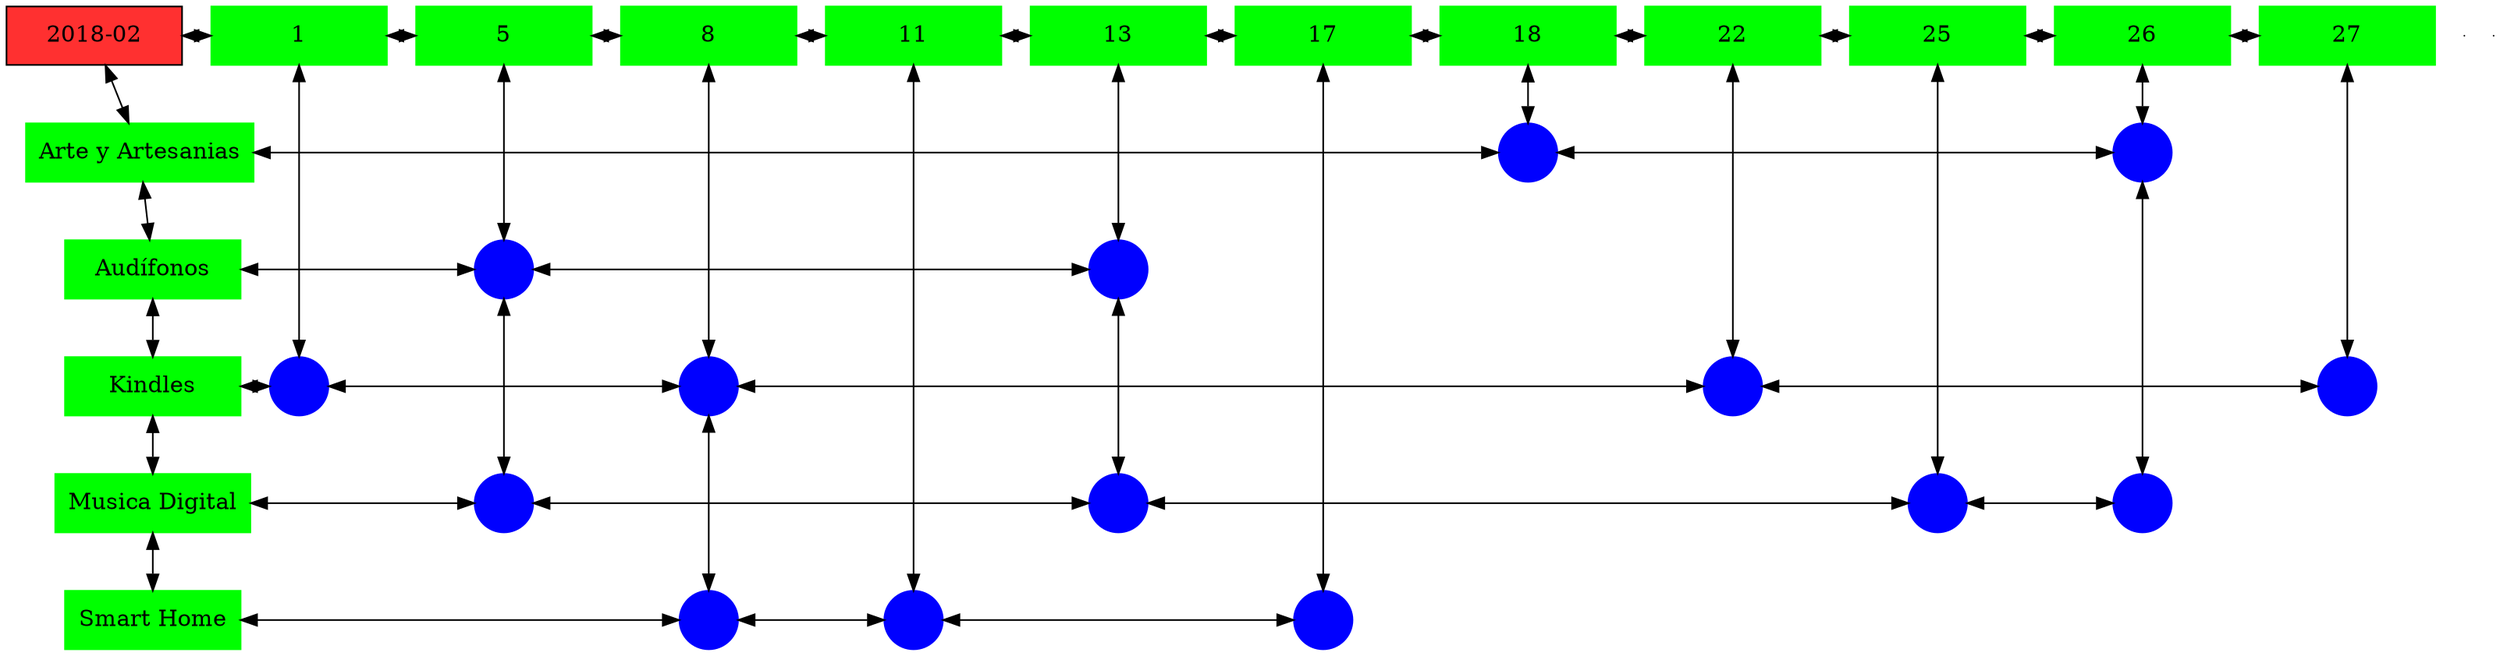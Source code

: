 digraph G{
node[shape="box"];
nodeMt[ label = "2018-02", width = 1.5, style = filled, fillcolor = firebrick1, group = 1 ];
e0[ shape = point, width = 0 ];
e1[ shape = point, width = 0 ];
node0xc00225ca50[label="1",color=green,style =filled,width = 1.5 group=1];
nodeMt->node0xc00225ca50[dir="both"];
{rank=same;nodeMt;node0xc00225ca50;}
node0xc001fb2be0[label="5",color=green,style =filled,width = 1.5 group=5];
node0xc00225ca50->node0xc001fb2be0[dir="both"];
{rank=same;node0xc00225ca50;node0xc001fb2be0;}
node0xc001f2c9b0[label="8",color=green,style =filled,width = 1.5 group=8];
node0xc001fb2be0->node0xc001f2c9b0[dir="both"];
{rank=same;node0xc001fb2be0;node0xc001f2c9b0;}
node0xc0022393b0[label="11",color=green,style =filled,width = 1.5 group=11];
node0xc001f2c9b0->node0xc0022393b0[dir="both"];
{rank=same;node0xc001f2c9b0;node0xc0022393b0;}
node0xc002021180[label="13",color=green,style =filled,width = 1.5 group=13];
node0xc0022393b0->node0xc002021180[dir="both"];
{rank=same;node0xc0022393b0;node0xc002021180;}
node0xc00206c4b0[label="17",color=green,style =filled,width = 1.5 group=17];
node0xc002021180->node0xc00206c4b0[dir="both"];
{rank=same;node0xc002021180;node0xc00206c4b0;}
node0xc001f22960[label="18",color=green,style =filled,width = 1.5 group=18];
node0xc00206c4b0->node0xc001f22960[dir="both"];
{rank=same;node0xc00206c4b0;node0xc001f22960;}
node0xc0021185a0[label="22",color=green,style =filled,width = 1.5 group=22];
node0xc001f22960->node0xc0021185a0[dir="both"];
{rank=same;node0xc001f22960;node0xc0021185a0;}
node0xc0022bc780[label="25",color=green,style =filled,width = 1.5 group=25];
node0xc0021185a0->node0xc0022bc780[dir="both"];
{rank=same;node0xc0021185a0;node0xc0022bc780;}
node0xc001ec0c30[label="26",color=green,style =filled,width = 1.5 group=26];
node0xc0022bc780->node0xc001ec0c30[dir="both"];
{rank=same;node0xc0022bc780;node0xc001ec0c30;}
node0xc002020be0[label="27",color=green,style =filled,width = 1.5 group=27];
node0xc001ec0c30->node0xc002020be0[dir="both"];
{rank=same;node0xc001ec0c30;node0xc002020be0;}
node0xc001f22910[label="Arte y Artesanias",color=green,style =filled width = 1.5 group=1];
node0xc001f13600[label="",color=blue,style =filled, width = 0.5 group=18 shape=circle];
node0xc001f22910->node0xc001f13600[dir="both"];
{rank=same;node0xc001f22910;node0xc001f13600;}
node0xc001fb5580[label="",color=blue,style =filled, width = 0.5 group=26 shape=circle];
node0xc001f13600->node0xc001fb5580[dir="both"];
{rank=same;node0xc001fb5580;node0xc001f13600;}
node0xc001fb2b90[label="Audífonos",color=green,style =filled width = 1.5 group=1];
node0xc001fb4600[label="",color=blue,style =filled, width = 0.5 group=5 shape=circle];
node0xc001fb2b90->node0xc001fb4600[dir="both"];
{rank=same;node0xc001fb2b90;node0xc001fb4600;}
node0xc002026c00[label="",color=blue,style =filled, width = 0.5 group=13 shape=circle];
node0xc001fb4600->node0xc002026c00[dir="both"];
{rank=same;node0xc002026c00;node0xc001fb4600;}
node0xc001f2c960[label="Kindles",color=green,style =filled width = 1.5 group=1];
node0xc002258e80[label="",color=blue,style =filled, width = 0.5 group=1 shape=circle];
node0xc001f2c960->node0xc002258e80[dir="both"];
{rank=same;node0xc001f2c960;node0xc002258e80;}
node0xc001f28b80[label="",color=blue,style =filled, width = 0.5 group=8 shape=circle];
node0xc002258e80->node0xc001f28b80[dir="both"];
{rank=same;node0xc001f28b80;node0xc002258e80;}
node0xc002114600[label="",color=blue,style =filled, width = 0.5 group=22 shape=circle];
node0xc001f28b80->node0xc002114600[dir="both"];
{rank=same;node0xc002114600;node0xc001f28b80;}
node0xc002026780[label="",color=blue,style =filled, width = 0.5 group=27 shape=circle];
node0xc002114600->node0xc002026780[dir="both"];
{rank=same;node0xc002026780;node0xc002114600;}
node0xc001ec0be0[label="Musica Digital",color=green,style =filled width = 1.5 group=1];
node0xc0021acf80[label="",color=blue,style =filled, width = 0.5 group=5 shape=circle];
node0xc001ec0be0->node0xc0021acf80[dir="both"];
{rank=same;node0xc001ec0be0;node0xc0021acf80;}
node0xc0022b0d00[label="",color=blue,style =filled, width = 0.5 group=13 shape=circle];
node0xc0021acf80->node0xc0022b0d00[dir="both"];
{rank=same;node0xc0022b0d00;node0xc0021acf80;}
node0xc0022b1880[label="",color=blue,style =filled, width = 0.5 group=25 shape=circle];
node0xc0022b0d00->node0xc0022b1880[dir="both"];
{rank=same;node0xc0022b1880;node0xc0022b0d00;}
node0xc001ebce00[label="",color=blue,style =filled, width = 0.5 group=26 shape=circle];
node0xc0022b1880->node0xc001ebce00[dir="both"];
{rank=same;node0xc001ebce00;node0xc0022b1880;}
node0xc00206c460[label="Smart Home",color=green,style =filled width = 1.5 group=1];
node0xc002305380[label="",color=blue,style =filled, width = 0.5 group=8 shape=circle];
node0xc00206c460->node0xc002305380[dir="both"];
{rank=same;node0xc00206c460;node0xc002305380;}
node0xc002233e80[label="",color=blue,style =filled, width = 0.5 group=11 shape=circle];
node0xc002305380->node0xc002233e80[dir="both"];
{rank=same;node0xc002233e80;node0xc002305380;}
node0xc002065280[label="",color=blue,style =filled, width = 0.5 group=17 shape=circle];
node0xc002233e80->node0xc002065280[dir="both"];
{rank=same;node0xc002065280;node0xc002233e80;}
node0xc00225ca50->node0xc002258e80[dir="both"];
node0xc001fb2be0->node0xc001fb4600[dir="both"];
node0xc001fb4600->node0xc0021acf80[dir="both"];
node0xc001f2c9b0->node0xc001f28b80[dir="both"];
node0xc001f28b80->node0xc002305380[dir="both"];
node0xc0022393b0->node0xc002233e80[dir="both"];
node0xc002021180->node0xc002026c00[dir="both"];
node0xc002026c00->node0xc0022b0d00[dir="both"];
node0xc00206c4b0->node0xc002065280[dir="both"];
node0xc001f22960->node0xc001f13600[dir="both"];
node0xc0021185a0->node0xc002114600[dir="both"];
node0xc0022bc780->node0xc0022b1880[dir="both"];
node0xc001ec0c30->node0xc001fb5580[dir="both"];
node0xc001fb5580->node0xc001ebce00[dir="both"];
node0xc002020be0->node0xc002026780[dir="both"];
nodeMt->node0xc001f22910[dir="both"];
node0xc001f22910->node0xc001fb2b90[dir="both"];
node0xc001fb2b90->node0xc001f2c960[dir="both"];
node0xc001f2c960->node0xc001ec0be0[dir="both"];
node0xc001ec0be0->node0xc00206c460[dir="both"];
}
